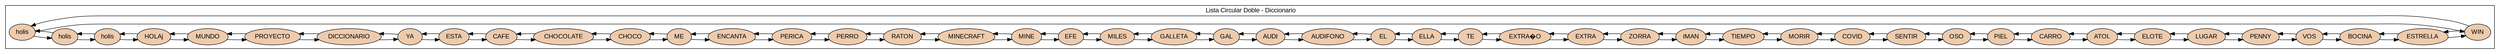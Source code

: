 digraph Grafo{ rankdir= LR 
subgraph cluster4 {
 fontname=Arial label=" Lista Circular Doble - Diccionario"; 
node [fillcolor=peachpuff2 fontname=Arial style=filled label="holis"  ] 0;
node [fillcolor=peachpuff2 fontname=Arial style=filled label="holis"  ] 1;
node [fillcolor=peachpuff2 fontname=Arial style=filled label="holis"  ] 2;
node [fillcolor=peachpuff2 fontname=Arial style=filled label="HOLAj"  ] 3;
node [fillcolor=peachpuff2 fontname=Arial style=filled label="MUNDO"  ] 4;
node [fillcolor=peachpuff2 fontname=Arial style=filled label="PROYECTO"  ] 5;
node [fillcolor=peachpuff2 fontname=Arial style=filled label="DICCIONARIO"  ] 6;
node [fillcolor=peachpuff2 fontname=Arial style=filled label="YA"  ] 7;
node [fillcolor=peachpuff2 fontname=Arial style=filled label="ESTA"  ] 8;
node [fillcolor=peachpuff2 fontname=Arial style=filled label="CAFE"  ] 9;
node [fillcolor=peachpuff2 fontname=Arial style=filled label="CHOCOLATE"  ] 10;
node [fillcolor=peachpuff2 fontname=Arial style=filled label="CHOCO"  ] 11;
node [fillcolor=peachpuff2 fontname=Arial style=filled label="ME"  ] 12;
node [fillcolor=peachpuff2 fontname=Arial style=filled label="ENCANTA"  ] 13;
node [fillcolor=peachpuff2 fontname=Arial style=filled label="PERICA"  ] 14;
node [fillcolor=peachpuff2 fontname=Arial style=filled label="PERRO"  ] 15;
node [fillcolor=peachpuff2 fontname=Arial style=filled label="RATON"  ] 16;
node [fillcolor=peachpuff2 fontname=Arial style=filled label="MINECRAFT"  ] 17;
node [fillcolor=peachpuff2 fontname=Arial style=filled label="MINE"  ] 18;
node [fillcolor=peachpuff2 fontname=Arial style=filled label="EFE"  ] 19;
node [fillcolor=peachpuff2 fontname=Arial style=filled label="MILES"  ] 20;
node [fillcolor=peachpuff2 fontname=Arial style=filled label="GALLETA"  ] 21;
node [fillcolor=peachpuff2 fontname=Arial style=filled label="GAL"  ] 22;
node [fillcolor=peachpuff2 fontname=Arial style=filled label="AUDI"  ] 23;
node [fillcolor=peachpuff2 fontname=Arial style=filled label="AUDIFONO"  ] 24;
node [fillcolor=peachpuff2 fontname=Arial style=filled label="EL"  ] 25;
node [fillcolor=peachpuff2 fontname=Arial style=filled label="ELLA"  ] 26;
node [fillcolor=peachpuff2 fontname=Arial style=filled label="TE"  ] 27;
node [fillcolor=peachpuff2 fontname=Arial style=filled label="EXTRA�O"  ] 28;
node [fillcolor=peachpuff2 fontname=Arial style=filled label="EXTRA"  ] 29;
node [fillcolor=peachpuff2 fontname=Arial style=filled label="ZORRA"  ] 30;
node [fillcolor=peachpuff2 fontname=Arial style=filled label="IMAN"  ] 31;
node [fillcolor=peachpuff2 fontname=Arial style=filled label="TIEMPO"  ] 32;
node [fillcolor=peachpuff2 fontname=Arial style=filled label="MORIR"  ] 33;
node [fillcolor=peachpuff2 fontname=Arial style=filled label="COVID"  ] 34;
node [fillcolor=peachpuff2 fontname=Arial style=filled label="SENTIR"  ] 35;
node [fillcolor=peachpuff2 fontname=Arial style=filled label="OSO"  ] 36;
node [fillcolor=peachpuff2 fontname=Arial style=filled label="PIEL"  ] 37;
node [fillcolor=peachpuff2 fontname=Arial style=filled label="CARRO"  ] 38;
node [fillcolor=peachpuff2 fontname=Arial style=filled label="ATOL"  ] 39;
node [fillcolor=peachpuff2 fontname=Arial style=filled label="ELOTE"  ] 40;
node [fillcolor=peachpuff2 fontname=Arial style=filled label="LUGAR"  ] 41;
node [fillcolor=peachpuff2 fontname=Arial style=filled label="PENNY"  ] 42;
node [fillcolor=peachpuff2 fontname=Arial style=filled label="VOS"  ] 43;
node [fillcolor=peachpuff2 fontname=Arial style=filled label="BOCINA"  ] 44;
node [fillcolor=peachpuff2 fontname=Arial style=filled label="ESTRELLA"  ] 45;
node [fillcolor=peachpuff2 fontname=Arial style=filled label="WIN"  ] 46;
0->1;
0->46;
1->2;
1->0;
2->3;
2->1;
3->4;
3->2;
4->5;
4->3;
5->6;
5->4;
6->7;
6->5;
7->8;
7->6;
8->9;
8->7;
9->10;
9->8;
10->11;
10->9;
11->12;
11->10;
12->13;
12->11;
13->14;
13->12;
14->15;
14->13;
15->16;
15->14;
16->17;
16->15;
17->18;
17->16;
18->19;
18->17;
19->20;
19->18;
20->21;
20->19;
21->22;
21->20;
22->23;
22->21;
23->24;
23->22;
24->25;
24->23;
25->26;
25->24;
26->27;
26->25;
27->28;
27->26;
28->29;
28->27;
29->30;
29->28;
30->31;
30->29;
31->32;
31->30;
32->33;
32->31;
33->34;
33->32;
34->35;
34->33;
35->36;
35->34;
36->37;
36->35;
37->38;
37->36;
38->39;
38->37;
39->40;
39->38;
40->41;
40->39;
41->42;
41->40;
42->43;
42->41;
43->44;
43->42;
44->45;
44->43;
45->46;
45->44;
46->0;
46->45;
}
}